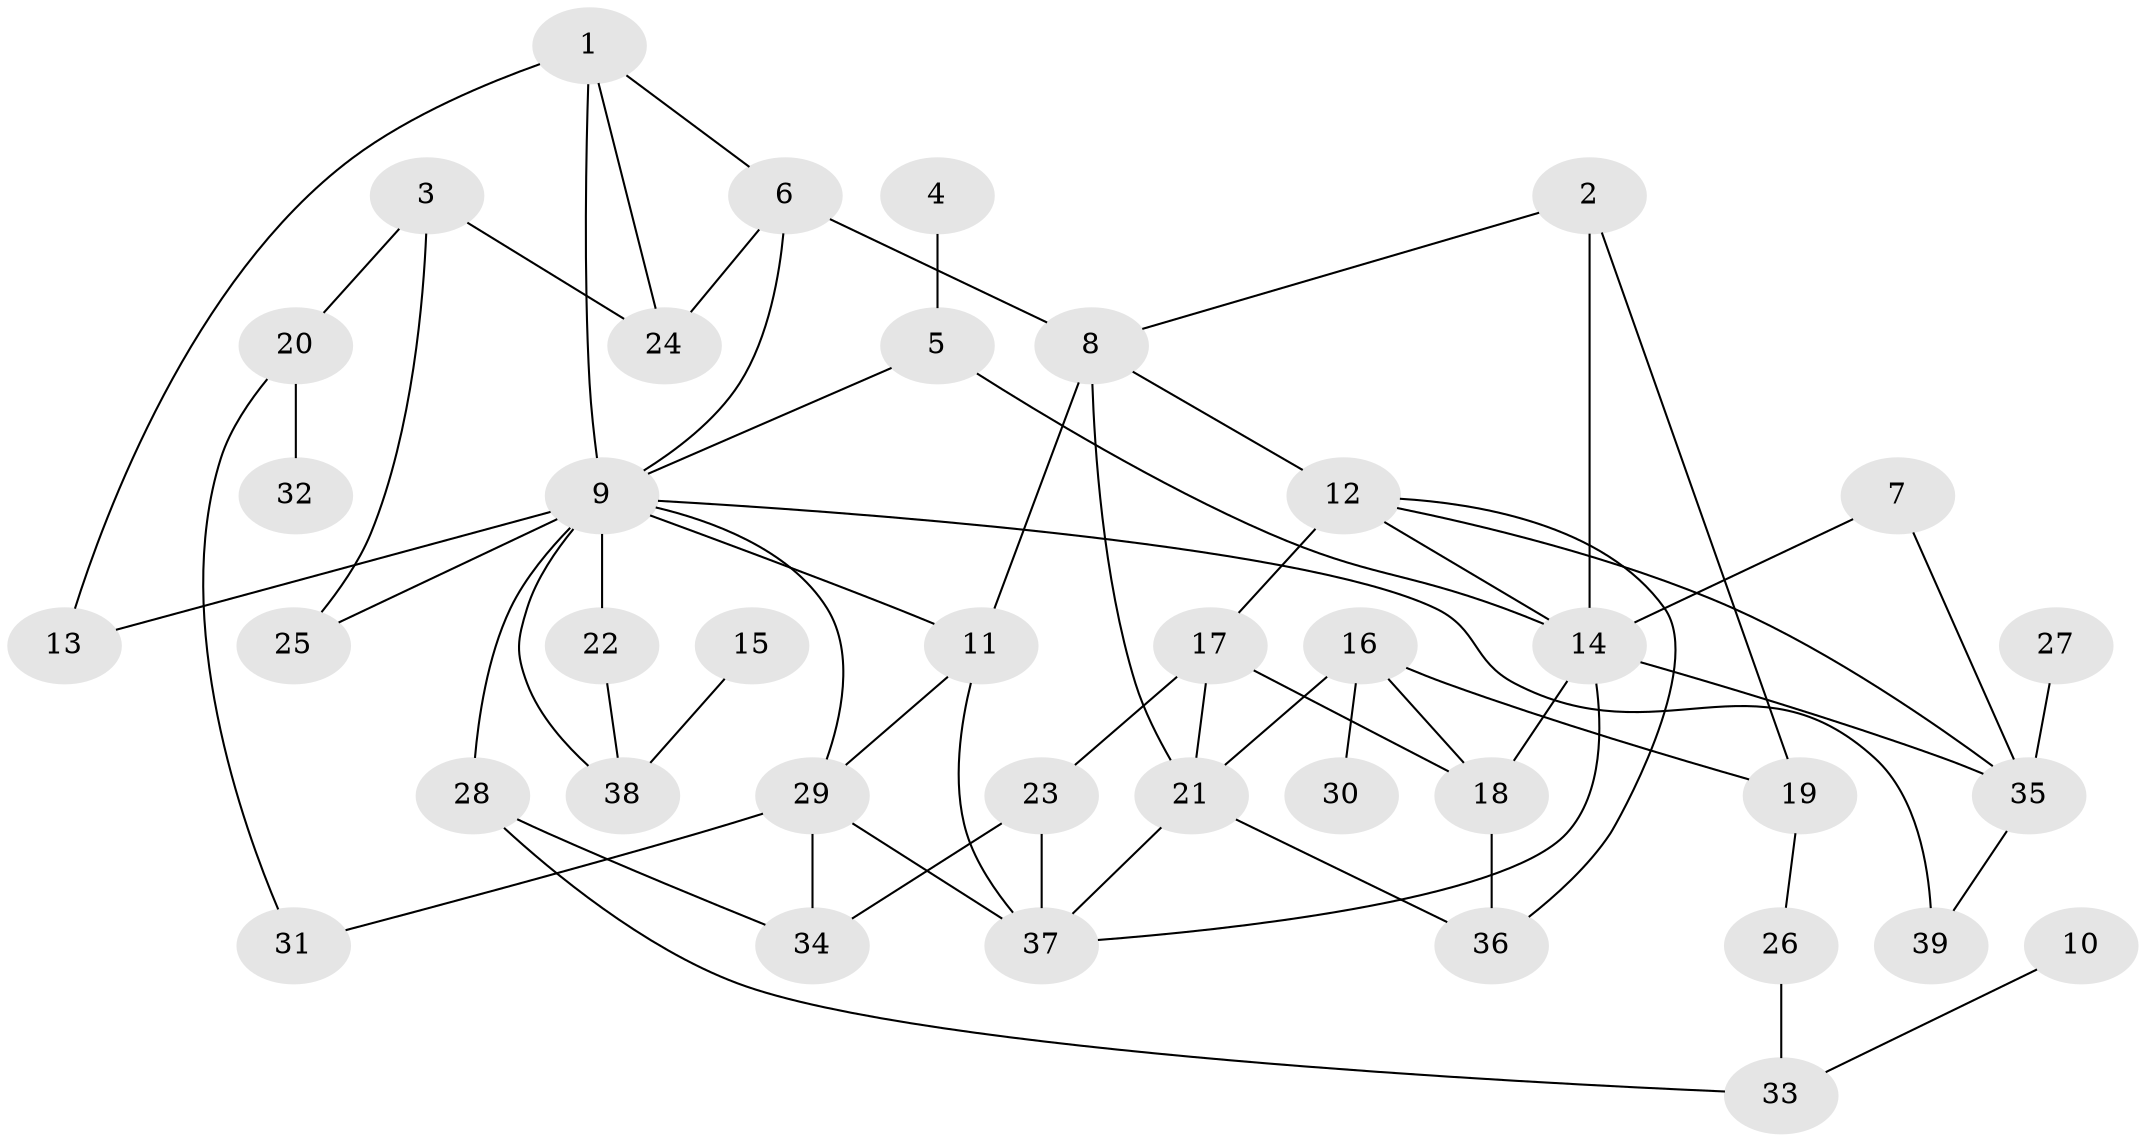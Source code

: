 // original degree distribution, {1: 0.19230769230769232, 6: 0.01282051282051282, 5: 0.1282051282051282, 3: 0.2948717948717949, 4: 0.15384615384615385, 2: 0.21794871794871795}
// Generated by graph-tools (version 1.1) at 2025/33/03/09/25 02:33:35]
// undirected, 39 vertices, 64 edges
graph export_dot {
graph [start="1"]
  node [color=gray90,style=filled];
  1;
  2;
  3;
  4;
  5;
  6;
  7;
  8;
  9;
  10;
  11;
  12;
  13;
  14;
  15;
  16;
  17;
  18;
  19;
  20;
  21;
  22;
  23;
  24;
  25;
  26;
  27;
  28;
  29;
  30;
  31;
  32;
  33;
  34;
  35;
  36;
  37;
  38;
  39;
  1 -- 6 [weight=1.0];
  1 -- 9 [weight=1.0];
  1 -- 13 [weight=1.0];
  1 -- 24 [weight=1.0];
  2 -- 8 [weight=1.0];
  2 -- 14 [weight=5.0];
  2 -- 19 [weight=1.0];
  3 -- 20 [weight=1.0];
  3 -- 24 [weight=2.0];
  3 -- 25 [weight=1.0];
  4 -- 5 [weight=1.0];
  5 -- 9 [weight=1.0];
  5 -- 14 [weight=1.0];
  6 -- 8 [weight=3.0];
  6 -- 9 [weight=1.0];
  6 -- 24 [weight=1.0];
  7 -- 14 [weight=2.0];
  7 -- 35 [weight=1.0];
  8 -- 11 [weight=1.0];
  8 -- 12 [weight=2.0];
  8 -- 21 [weight=1.0];
  9 -- 11 [weight=1.0];
  9 -- 13 [weight=1.0];
  9 -- 22 [weight=1.0];
  9 -- 25 [weight=1.0];
  9 -- 28 [weight=1.0];
  9 -- 29 [weight=1.0];
  9 -- 38 [weight=1.0];
  9 -- 39 [weight=1.0];
  10 -- 33 [weight=1.0];
  11 -- 29 [weight=1.0];
  11 -- 37 [weight=1.0];
  12 -- 14 [weight=1.0];
  12 -- 17 [weight=1.0];
  12 -- 35 [weight=1.0];
  12 -- 36 [weight=1.0];
  14 -- 18 [weight=1.0];
  14 -- 35 [weight=1.0];
  14 -- 37 [weight=1.0];
  15 -- 38 [weight=1.0];
  16 -- 18 [weight=2.0];
  16 -- 19 [weight=1.0];
  16 -- 21 [weight=1.0];
  16 -- 30 [weight=1.0];
  17 -- 18 [weight=1.0];
  17 -- 21 [weight=3.0];
  17 -- 23 [weight=3.0];
  18 -- 36 [weight=1.0];
  19 -- 26 [weight=1.0];
  20 -- 31 [weight=1.0];
  20 -- 32 [weight=1.0];
  21 -- 36 [weight=1.0];
  21 -- 37 [weight=1.0];
  22 -- 38 [weight=1.0];
  23 -- 34 [weight=1.0];
  23 -- 37 [weight=1.0];
  26 -- 33 [weight=1.0];
  27 -- 35 [weight=1.0];
  28 -- 33 [weight=1.0];
  28 -- 34 [weight=1.0];
  29 -- 31 [weight=1.0];
  29 -- 34 [weight=1.0];
  29 -- 37 [weight=1.0];
  35 -- 39 [weight=1.0];
}
